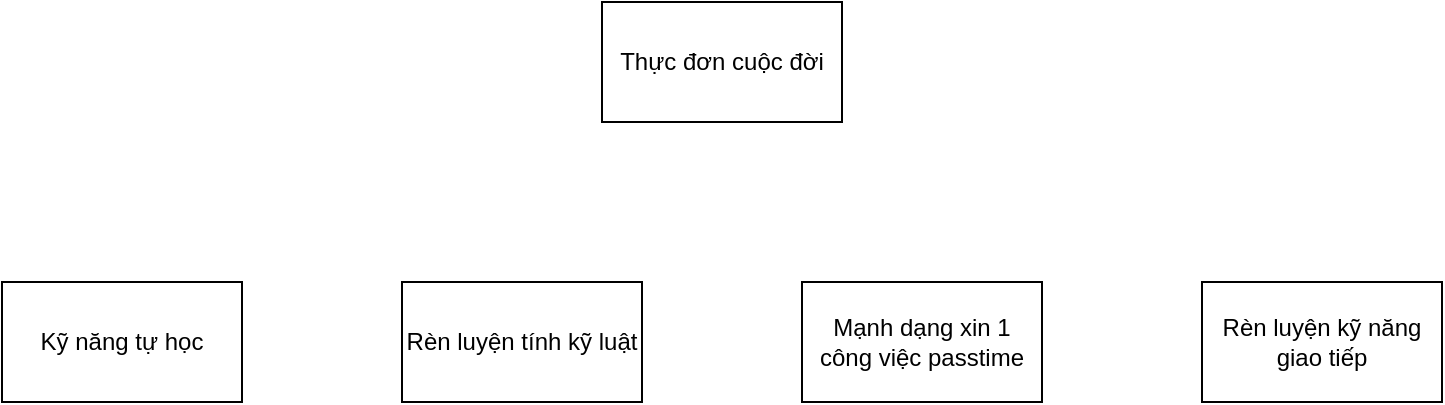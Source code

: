 <mxfile version="22.1.18" type="github">
  <diagram name="Trang-1" id="ytMNUhbvZa9hdQjnIFuT">
    <mxGraphModel dx="1434" dy="669" grid="1" gridSize="10" guides="1" tooltips="1" connect="1" arrows="1" fold="1" page="1" pageScale="1" pageWidth="2336" pageHeight="1654" math="0" shadow="0">
      <root>
        <mxCell id="0" />
        <mxCell id="1" parent="0" />
        <mxCell id="L2kt6zElFAb0Tev0bYSP-2" value="Thực đơn cuộc đời" style="rounded=0;whiteSpace=wrap;html=1;" vertex="1" parent="1">
          <mxGeometry x="420" y="740" width="120" height="60" as="geometry" />
        </mxCell>
        <mxCell id="L2kt6zElFAb0Tev0bYSP-3" value="Kỹ năng tự học" style="rounded=0;whiteSpace=wrap;html=1;" vertex="1" parent="1">
          <mxGeometry x="120" y="880" width="120" height="60" as="geometry" />
        </mxCell>
        <mxCell id="L2kt6zElFAb0Tev0bYSP-4" value="Rèn luyện tính kỹ luật" style="rounded=0;whiteSpace=wrap;html=1;" vertex="1" parent="1">
          <mxGeometry x="320" y="880" width="120" height="60" as="geometry" />
        </mxCell>
        <mxCell id="L2kt6zElFAb0Tev0bYSP-5" value="Mạnh dạng xin 1 công việc passtime" style="rounded=0;whiteSpace=wrap;html=1;" vertex="1" parent="1">
          <mxGeometry x="520" y="880" width="120" height="60" as="geometry" />
        </mxCell>
        <mxCell id="L2kt6zElFAb0Tev0bYSP-6" value="Rèn luyện kỹ năng giao tiếp" style="rounded=0;whiteSpace=wrap;html=1;" vertex="1" parent="1">
          <mxGeometry x="720" y="880" width="120" height="60" as="geometry" />
        </mxCell>
      </root>
    </mxGraphModel>
  </diagram>
</mxfile>
